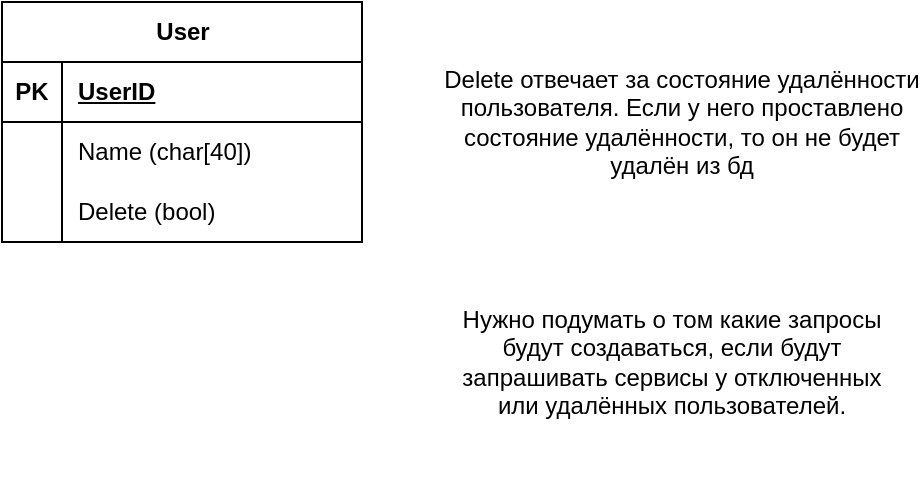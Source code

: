 <mxfile version="24.4.0" type="github">
  <diagram name="Страница — 1" id="EiT_l3cX7Ohx0H3xTzyH">
    <mxGraphModel dx="1386" dy="793" grid="1" gridSize="10" guides="1" tooltips="1" connect="1" arrows="1" fold="1" page="1" pageScale="1" pageWidth="827" pageHeight="1169" math="0" shadow="0">
      <root>
        <mxCell id="0" />
        <mxCell id="1" parent="0" />
        <mxCell id="hh_ujBCvCG941EKomn5A-1" value="User" style="shape=table;startSize=30;container=1;collapsible=1;childLayout=tableLayout;fixedRows=1;rowLines=0;fontStyle=1;align=center;resizeLast=1;html=1;" vertex="1" parent="1">
          <mxGeometry x="180" y="360" width="180" height="120" as="geometry" />
        </mxCell>
        <mxCell id="hh_ujBCvCG941EKomn5A-2" value="" style="shape=tableRow;horizontal=0;startSize=0;swimlaneHead=0;swimlaneBody=0;fillColor=none;collapsible=0;dropTarget=0;points=[[0,0.5],[1,0.5]];portConstraint=eastwest;top=0;left=0;right=0;bottom=1;" vertex="1" parent="hh_ujBCvCG941EKomn5A-1">
          <mxGeometry y="30" width="180" height="30" as="geometry" />
        </mxCell>
        <mxCell id="hh_ujBCvCG941EKomn5A-3" value="PK" style="shape=partialRectangle;connectable=0;fillColor=none;top=0;left=0;bottom=0;right=0;fontStyle=1;overflow=hidden;whiteSpace=wrap;html=1;" vertex="1" parent="hh_ujBCvCG941EKomn5A-2">
          <mxGeometry width="30" height="30" as="geometry">
            <mxRectangle width="30" height="30" as="alternateBounds" />
          </mxGeometry>
        </mxCell>
        <mxCell id="hh_ujBCvCG941EKomn5A-4" value="UserID" style="shape=partialRectangle;connectable=0;fillColor=none;top=0;left=0;bottom=0;right=0;align=left;spacingLeft=6;fontStyle=5;overflow=hidden;whiteSpace=wrap;html=1;" vertex="1" parent="hh_ujBCvCG941EKomn5A-2">
          <mxGeometry x="30" width="150" height="30" as="geometry">
            <mxRectangle width="150" height="30" as="alternateBounds" />
          </mxGeometry>
        </mxCell>
        <mxCell id="hh_ujBCvCG941EKomn5A-5" value="" style="shape=tableRow;horizontal=0;startSize=0;swimlaneHead=0;swimlaneBody=0;fillColor=none;collapsible=0;dropTarget=0;points=[[0,0.5],[1,0.5]];portConstraint=eastwest;top=0;left=0;right=0;bottom=0;" vertex="1" parent="hh_ujBCvCG941EKomn5A-1">
          <mxGeometry y="60" width="180" height="30" as="geometry" />
        </mxCell>
        <mxCell id="hh_ujBCvCG941EKomn5A-6" value="" style="shape=partialRectangle;connectable=0;fillColor=none;top=0;left=0;bottom=0;right=0;editable=1;overflow=hidden;whiteSpace=wrap;html=1;" vertex="1" parent="hh_ujBCvCG941EKomn5A-5">
          <mxGeometry width="30" height="30" as="geometry">
            <mxRectangle width="30" height="30" as="alternateBounds" />
          </mxGeometry>
        </mxCell>
        <mxCell id="hh_ujBCvCG941EKomn5A-7" value="Name (char[40])" style="shape=partialRectangle;connectable=0;fillColor=none;top=0;left=0;bottom=0;right=0;align=left;spacingLeft=6;overflow=hidden;whiteSpace=wrap;html=1;" vertex="1" parent="hh_ujBCvCG941EKomn5A-5">
          <mxGeometry x="30" width="150" height="30" as="geometry">
            <mxRectangle width="150" height="30" as="alternateBounds" />
          </mxGeometry>
        </mxCell>
        <mxCell id="hh_ujBCvCG941EKomn5A-8" value="" style="shape=tableRow;horizontal=0;startSize=0;swimlaneHead=0;swimlaneBody=0;fillColor=none;collapsible=0;dropTarget=0;points=[[0,0.5],[1,0.5]];portConstraint=eastwest;top=0;left=0;right=0;bottom=0;" vertex="1" parent="hh_ujBCvCG941EKomn5A-1">
          <mxGeometry y="90" width="180" height="30" as="geometry" />
        </mxCell>
        <mxCell id="hh_ujBCvCG941EKomn5A-9" value="" style="shape=partialRectangle;connectable=0;fillColor=none;top=0;left=0;bottom=0;right=0;editable=1;overflow=hidden;whiteSpace=wrap;html=1;" vertex="1" parent="hh_ujBCvCG941EKomn5A-8">
          <mxGeometry width="30" height="30" as="geometry">
            <mxRectangle width="30" height="30" as="alternateBounds" />
          </mxGeometry>
        </mxCell>
        <mxCell id="hh_ujBCvCG941EKomn5A-10" value="Delete (bool)" style="shape=partialRectangle;connectable=0;fillColor=none;top=0;left=0;bottom=0;right=0;align=left;spacingLeft=6;overflow=hidden;whiteSpace=wrap;html=1;" vertex="1" parent="hh_ujBCvCG941EKomn5A-8">
          <mxGeometry x="30" width="150" height="30" as="geometry">
            <mxRectangle width="150" height="30" as="alternateBounds" />
          </mxGeometry>
        </mxCell>
        <mxCell id="hh_ujBCvCG941EKomn5A-17" value="Delete отвечает за состояние удалённости пользователя. Если у него проставлено состояние удалённости, то он не будет удалён из бд" style="text;html=1;align=center;verticalAlign=middle;whiteSpace=wrap;rounded=0;" vertex="1" parent="1">
          <mxGeometry x="400" y="360" width="240" height="120" as="geometry" />
        </mxCell>
        <mxCell id="hh_ujBCvCG941EKomn5A-18" value="Нужно подумать о том какие запросы будут создаваться, если будут запрашивать сервисы у отключенных или удалённых пользователей." style="text;html=1;align=center;verticalAlign=middle;whiteSpace=wrap;rounded=0;" vertex="1" parent="1">
          <mxGeometry x="400" y="480" width="230" height="120" as="geometry" />
        </mxCell>
      </root>
    </mxGraphModel>
  </diagram>
</mxfile>
